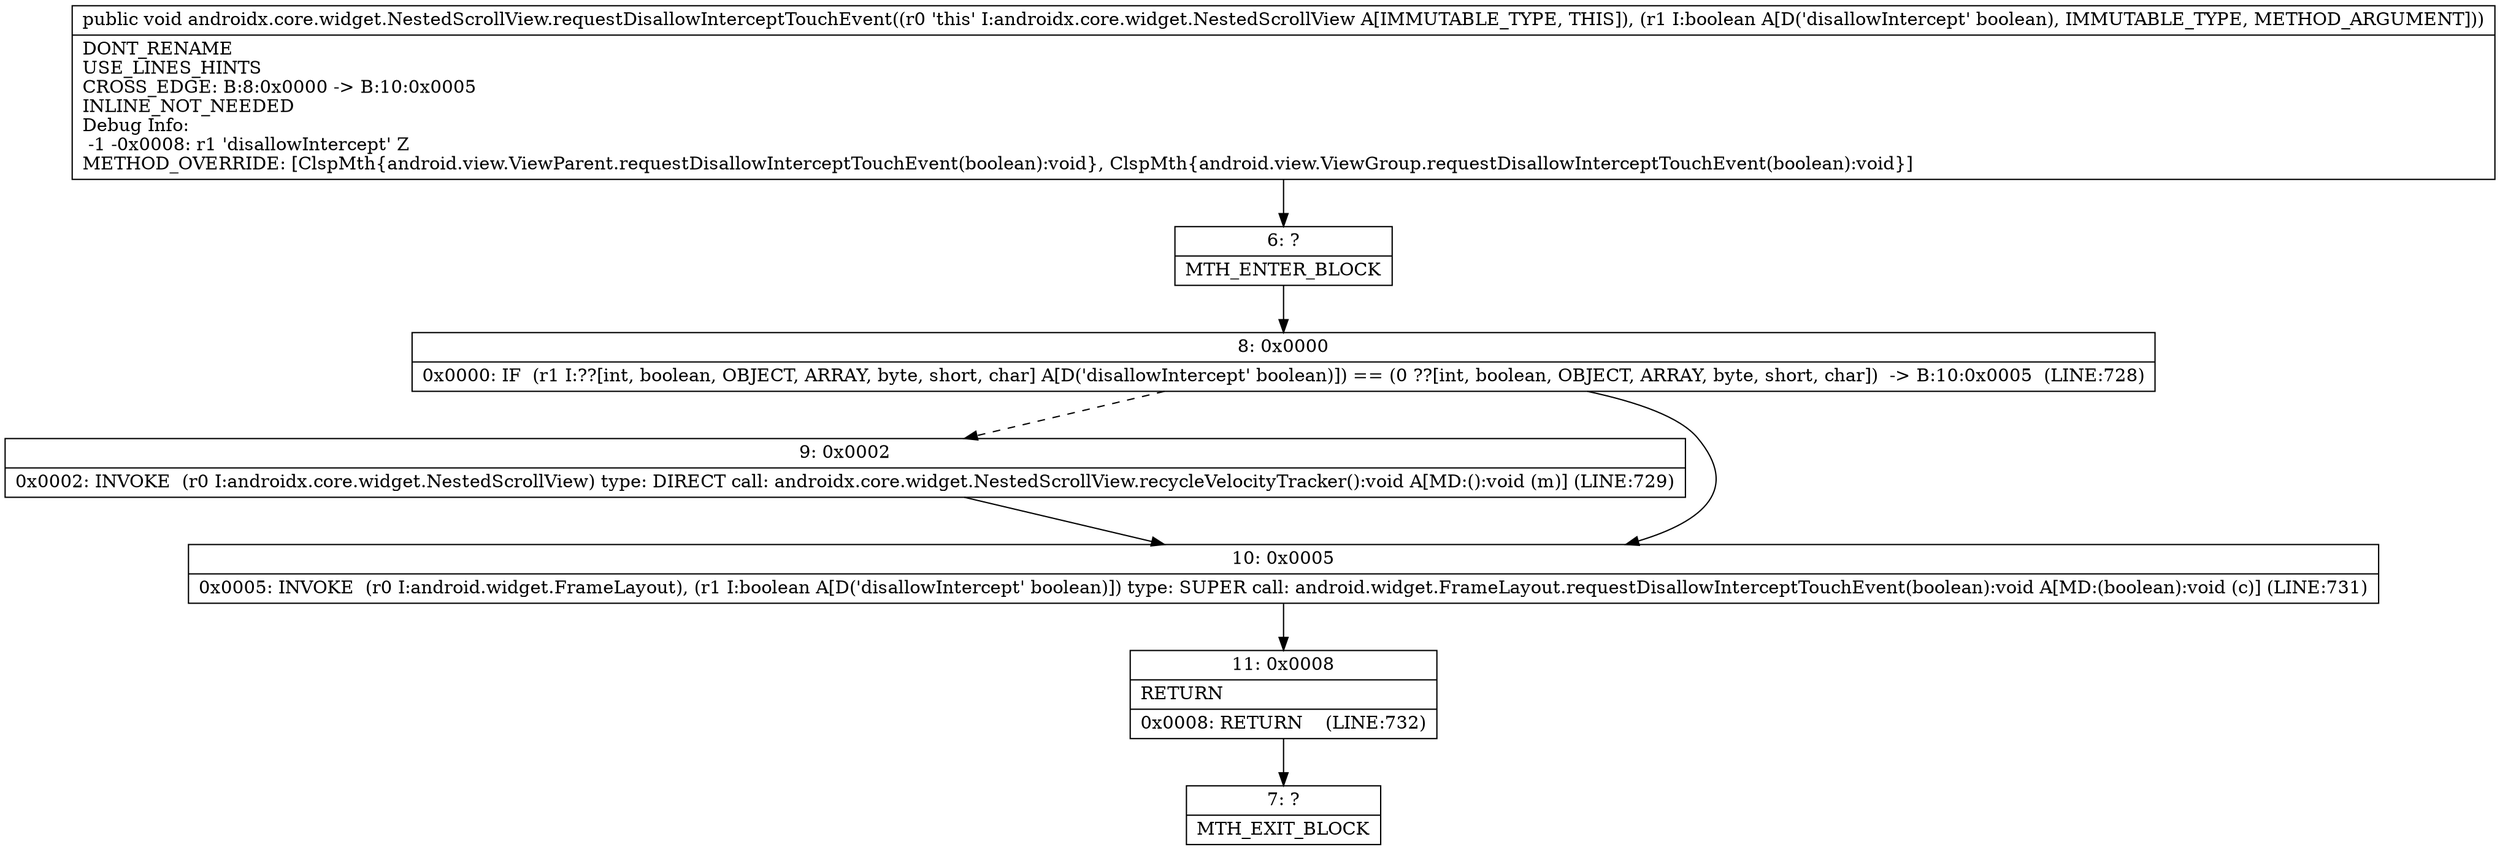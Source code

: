 digraph "CFG forandroidx.core.widget.NestedScrollView.requestDisallowInterceptTouchEvent(Z)V" {
Node_6 [shape=record,label="{6\:\ ?|MTH_ENTER_BLOCK\l}"];
Node_8 [shape=record,label="{8\:\ 0x0000|0x0000: IF  (r1 I:??[int, boolean, OBJECT, ARRAY, byte, short, char] A[D('disallowIntercept' boolean)]) == (0 ??[int, boolean, OBJECT, ARRAY, byte, short, char])  \-\> B:10:0x0005  (LINE:728)\l}"];
Node_9 [shape=record,label="{9\:\ 0x0002|0x0002: INVOKE  (r0 I:androidx.core.widget.NestedScrollView) type: DIRECT call: androidx.core.widget.NestedScrollView.recycleVelocityTracker():void A[MD:():void (m)] (LINE:729)\l}"];
Node_10 [shape=record,label="{10\:\ 0x0005|0x0005: INVOKE  (r0 I:android.widget.FrameLayout), (r1 I:boolean A[D('disallowIntercept' boolean)]) type: SUPER call: android.widget.FrameLayout.requestDisallowInterceptTouchEvent(boolean):void A[MD:(boolean):void (c)] (LINE:731)\l}"];
Node_11 [shape=record,label="{11\:\ 0x0008|RETURN\l|0x0008: RETURN    (LINE:732)\l}"];
Node_7 [shape=record,label="{7\:\ ?|MTH_EXIT_BLOCK\l}"];
MethodNode[shape=record,label="{public void androidx.core.widget.NestedScrollView.requestDisallowInterceptTouchEvent((r0 'this' I:androidx.core.widget.NestedScrollView A[IMMUTABLE_TYPE, THIS]), (r1 I:boolean A[D('disallowIntercept' boolean), IMMUTABLE_TYPE, METHOD_ARGUMENT]))  | DONT_RENAME\lUSE_LINES_HINTS\lCROSS_EDGE: B:8:0x0000 \-\> B:10:0x0005\lINLINE_NOT_NEEDED\lDebug Info:\l  \-1 \-0x0008: r1 'disallowIntercept' Z\lMETHOD_OVERRIDE: [ClspMth\{android.view.ViewParent.requestDisallowInterceptTouchEvent(boolean):void\}, ClspMth\{android.view.ViewGroup.requestDisallowInterceptTouchEvent(boolean):void\}]\l}"];
MethodNode -> Node_6;Node_6 -> Node_8;
Node_8 -> Node_9[style=dashed];
Node_8 -> Node_10;
Node_9 -> Node_10;
Node_10 -> Node_11;
Node_11 -> Node_7;
}

